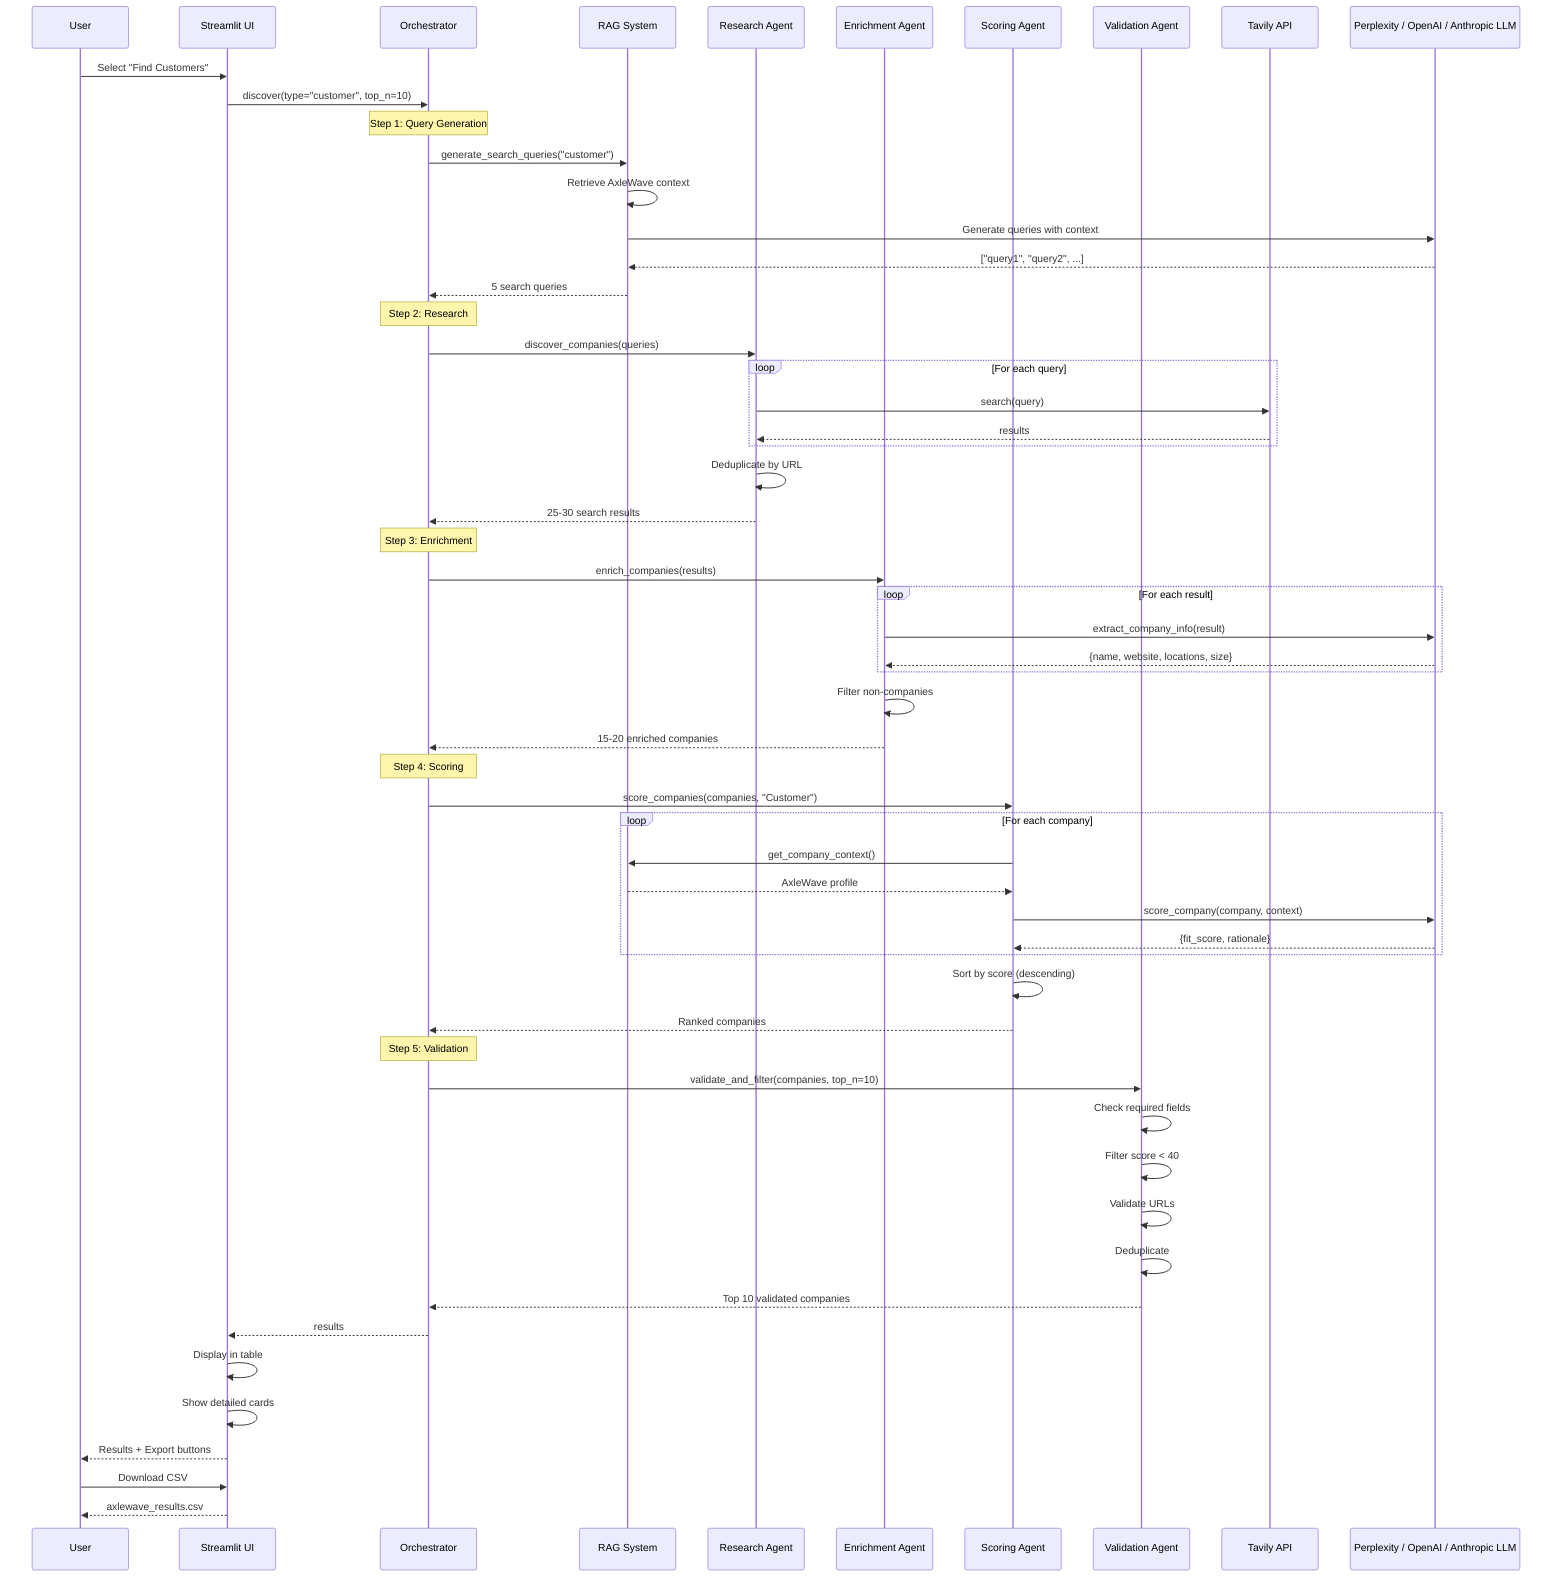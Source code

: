 sequenceDiagram
    participant User
    participant UI as Streamlit UI
    participant Orch as Orchestrator
    participant RAG as RAG System
    participant Research as Research Agent
    participant Enrich as Enrichment Agent
    participant Score as Scoring Agent
    participant Valid as Validation Agent
    participant Tavily as Tavily API
    participant LLM as Perplexity / OpenAI / Anthropic LLM
    
    User->>UI: Select "Find Customers"
    UI->>Orch: discover(type="customer", top_n=10)
    
    Note over Orch: Step 1: Query Generation
    Orch->>RAG: generate_search_queries("customer")
    RAG->>RAG: Retrieve AxleWave context
    RAG->>LLM: Generate queries with context
    LLM-->>RAG: ["query1", "query2", ...]
    RAG-->>Orch: 5 search queries
    
    Note over Orch: Step 2: Research
    Orch->>Research: discover_companies(queries)
    loop For each query
        Research->>Tavily: search(query)
        Tavily-->>Research: results
    end
    Research->>Research: Deduplicate by URL
    Research-->>Orch: 25-30 search results
    
    Note over Orch: Step 3: Enrichment
    Orch->>Enrich: enrich_companies(results)
    loop For each result
        Enrich->>LLM: extract_company_info(result)
        LLM-->>Enrich: {name, website, locations, size}
    end
    Enrich->>Enrich: Filter non-companies
    Enrich-->>Orch: 15-20 enriched companies
    
    Note over Orch: Step 4: Scoring
    Orch->>Score: score_companies(companies, "Customer")
    loop For each company
        Score->>RAG: get_company_context()
        RAG-->>Score: AxleWave profile
        Score->>LLM: score_company(company, context)
        LLM-->>Score: {fit_score, rationale}
    end
    Score->>Score: Sort by score (descending)
    Score-->>Orch: Ranked companies
    
    Note over Orch: Step 5: Validation
    Orch->>Valid: validate_and_filter(companies, top_n=10)
    Valid->>Valid: Check required fields
    Valid->>Valid: Filter score < 40
    Valid->>Valid: Validate URLs
    Valid->>Valid: Deduplicate
    Valid-->>Orch: Top 10 validated companies
    
    Orch-->>UI: results
    UI->>UI: Display in table
    UI->>UI: Show detailed cards
    UI-->>User: Results + Export buttons
    
    User->>UI: Download CSV
    UI-->>User: axlewave_results.csv